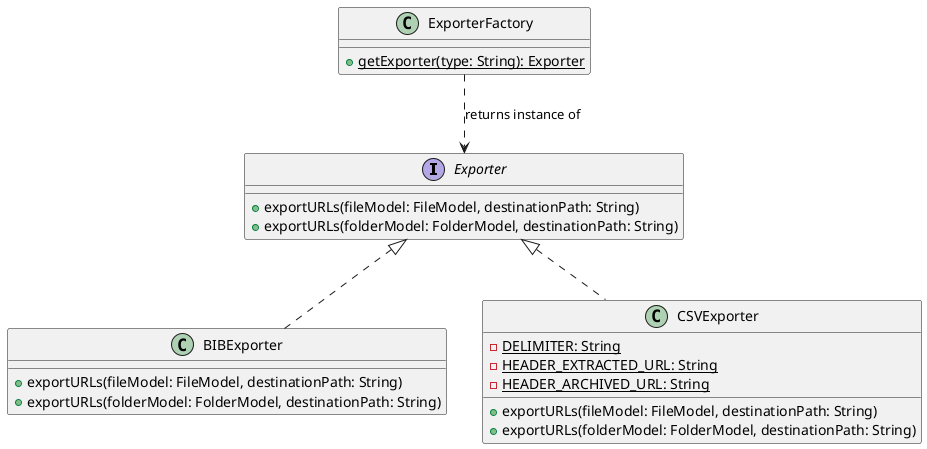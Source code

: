 @startuml
'https://plantuml.com/class-diagram


interface Exporter {
+ exportURLs(fileModel: FileModel, destinationPath: String)
+ exportURLs(folderModel: FolderModel, destinationPath: String)
}


class BIBExporter {
+ exportURLs(fileModel: FileModel, destinationPath: String)
+ exportURLs(folderModel: FolderModel, destinationPath: String)
}
Exporter <|.. BIBExporter

class CSVExporter {
- {static} DELIMITER: String
- {static} HEADER_EXTRACTED_URL: String
- {static} HEADER_ARCHIVED_URL: String
+ exportURLs(fileModel: FileModel, destinationPath: String)
+ exportURLs(folderModel: FolderModel, destinationPath: String)
}
Exporter <|.. CSVExporter

class ExporterFactory {
+ {static} getExporter(type: String): Exporter
}
ExporterFactory ..> Exporter : returns instance of

@enduml